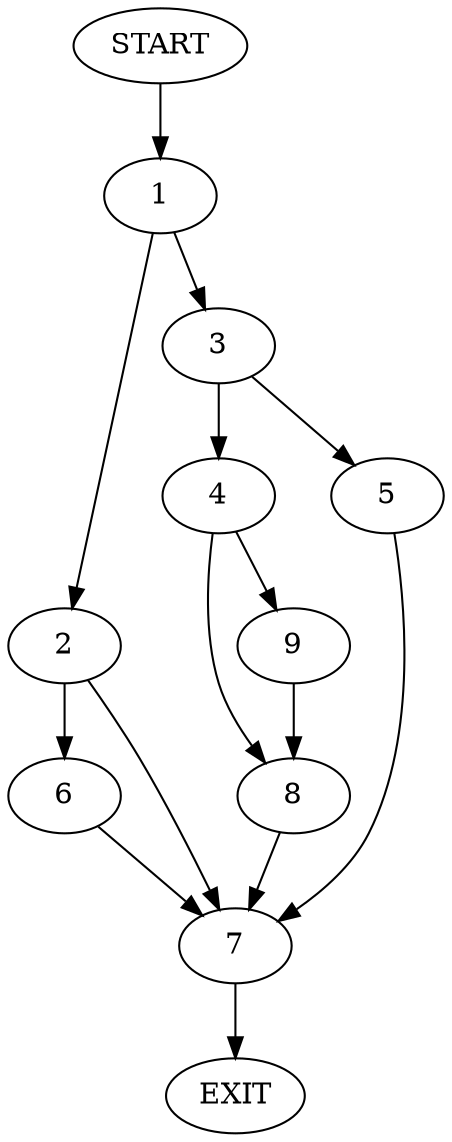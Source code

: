 digraph {
0 [label="START"]
10 [label="EXIT"]
0 -> 1
1 -> 2
1 -> 3
3 -> 4
3 -> 5
2 -> 6
2 -> 7
7 -> 10
6 -> 7
5 -> 7
4 -> 8
4 -> 9
8 -> 7
9 -> 8
}
